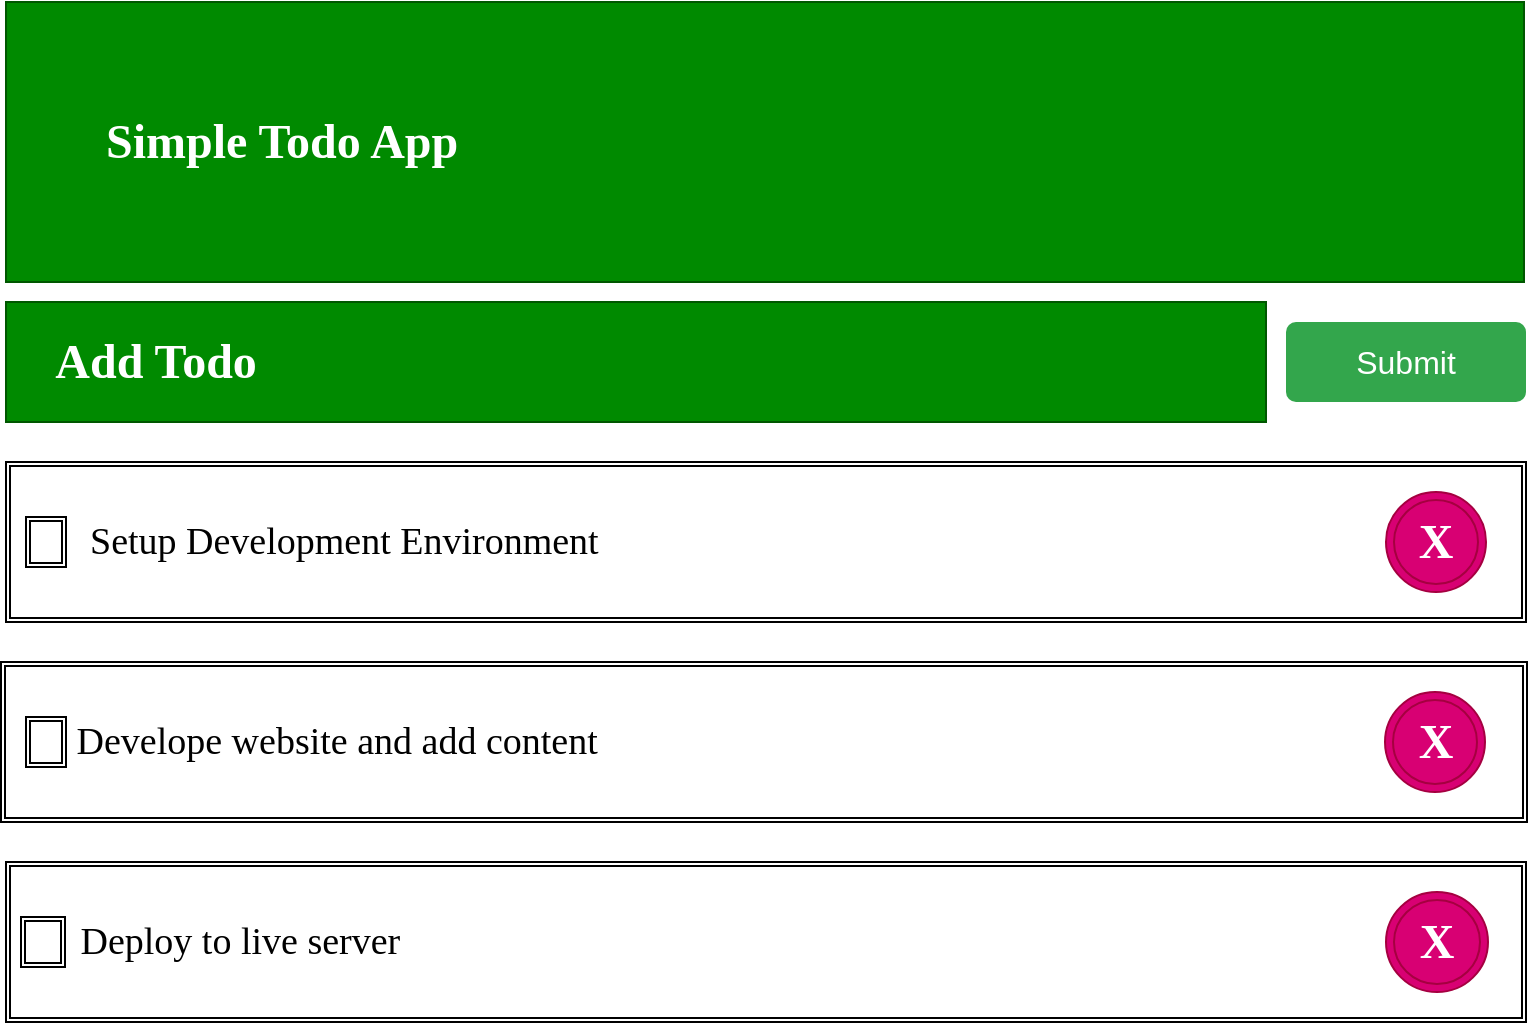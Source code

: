 <mxfile>
    <diagram id="o81jb-nABvXUSz1JmUDk" name="Page-1">
        <mxGraphModel dx="986" dy="503" grid="1" gridSize="10" guides="1" tooltips="1" connect="1" arrows="1" fold="1" page="1" pageScale="1" pageWidth="850" pageHeight="1100" math="0" shadow="0">
            <root>
                <mxCell id="0"/>
                <mxCell id="1" parent="0"/>
                <mxCell id="2" value="&lt;h1&gt;&lt;font face=&quot;Verdana&quot; color=&quot;#ffffff&quot;&gt;&amp;nbsp; &amp;nbsp; &amp;nbsp; &amp;nbsp; Simple Todo App&lt;/font&gt;&lt;/h1&gt;" style="rounded=0;whiteSpace=wrap;html=1;align=left;fillColor=#008a00;strokeColor=#005700;fontColor=#ffffff;" vertex="1" parent="1">
                    <mxGeometry x="40" y="40" width="759" height="140" as="geometry"/>
                </mxCell>
                <mxCell id="3" value="&lt;h1&gt;&lt;font face=&quot;Verdana&quot;&gt;&amp;nbsp; &amp;nbsp; Add Todo&lt;/font&gt;&lt;/h1&gt;" style="rounded=0;whiteSpace=wrap;html=1;align=left;fillColor=#008a00;strokeColor=#005700;fontColor=#ffffff;" vertex="1" parent="1">
                    <mxGeometry x="40" y="190" width="630" height="60" as="geometry"/>
                </mxCell>
                <mxCell id="4" value="Submit" style="html=1;shadow=0;dashed=0;shape=mxgraph.bootstrap.rrect;rSize=5;strokeColor=none;strokeWidth=1;fillColor=#33A64C;fontColor=#FFFFFF;whiteSpace=wrap;align=center;verticalAlign=middle;spacingLeft=0;fontStyle=0;fontSize=16;spacing=5;" vertex="1" parent="1">
                    <mxGeometry x="680" y="200" width="120" height="40" as="geometry"/>
                </mxCell>
                <mxCell id="5" value="&lt;font face=&quot;Verdana&quot; style=&quot;font-size: 19px&quot;&gt;&amp;nbsp; &amp;nbsp; &amp;nbsp; &amp;nbsp; Setup Development Environment&lt;/font&gt;" style="shape=ext;double=1;rounded=0;whiteSpace=wrap;html=1;align=left;" vertex="1" parent="1">
                    <mxGeometry x="40" y="270" width="760" height="80" as="geometry"/>
                </mxCell>
                <mxCell id="6" value="" style="shape=ext;double=1;rounded=0;whiteSpace=wrap;html=1;" vertex="1" parent="1">
                    <mxGeometry x="50" y="297.5" width="20" height="25" as="geometry"/>
                </mxCell>
                <mxCell id="7" value="&lt;h1&gt;&lt;font face=&quot;Verdana&quot; color=&quot;#ffffff&quot;&gt;X&lt;/font&gt;&lt;/h1&gt;" style="ellipse;shape=doubleEllipse;whiteSpace=wrap;html=1;aspect=fixed;fillColor=#d80073;strokeColor=#A50040;fontColor=#ffffff;" vertex="1" parent="1">
                    <mxGeometry x="730" y="285" width="50" height="50" as="geometry"/>
                </mxCell>
                <mxCell id="8" value="&lt;font face=&quot;Verdana&quot; style=&quot;font-size: 19px&quot;&gt;&amp;nbsp; &amp;nbsp; &amp;nbsp; &amp;nbsp;Develope website and add content&lt;/font&gt;" style="shape=ext;double=1;rounded=0;whiteSpace=wrap;html=1;align=left;" vertex="1" parent="1">
                    <mxGeometry x="37.5" y="370" width="763" height="80" as="geometry"/>
                </mxCell>
                <mxCell id="9" value="" style="shape=ext;double=1;rounded=0;whiteSpace=wrap;html=1;" vertex="1" parent="1">
                    <mxGeometry x="50" y="397.5" width="20" height="25" as="geometry"/>
                </mxCell>
                <mxCell id="10" value="&lt;h1&gt;&lt;font face=&quot;Verdana&quot; color=&quot;#ffffff&quot;&gt;X&lt;/font&gt;&lt;/h1&gt;" style="ellipse;shape=doubleEllipse;whiteSpace=wrap;html=1;aspect=fixed;fillColor=#d80073;strokeColor=#A50040;fontColor=#ffffff;" vertex="1" parent="1">
                    <mxGeometry x="729.5" y="385" width="50" height="50" as="geometry"/>
                </mxCell>
                <mxCell id="11" value="&lt;font face=&quot;Verdana&quot; style=&quot;font-size: 19px&quot;&gt;&amp;nbsp; &amp;nbsp; &amp;nbsp; &amp;nbsp;Deploy to live server&lt;/font&gt;" style="shape=ext;double=1;rounded=0;whiteSpace=wrap;html=1;align=left;" vertex="1" parent="1">
                    <mxGeometry x="40" y="470" width="760" height="80" as="geometry"/>
                </mxCell>
                <mxCell id="12" value="" style="shape=ext;double=1;rounded=0;whiteSpace=wrap;html=1;" vertex="1" parent="1">
                    <mxGeometry x="47.5" y="497.5" width="22" height="25" as="geometry"/>
                </mxCell>
                <mxCell id="13" value="&lt;h1&gt;&lt;font face=&quot;Verdana&quot; color=&quot;#ffffff&quot;&gt;X&lt;/font&gt;&lt;/h1&gt;" style="ellipse;shape=doubleEllipse;whiteSpace=wrap;html=1;aspect=fixed;fillColor=#d80073;strokeColor=#A50040;fontColor=#ffffff;" vertex="1" parent="1">
                    <mxGeometry x="730" y="485" width="51" height="50" as="geometry"/>
                </mxCell>
            </root>
        </mxGraphModel>
    </diagram>
</mxfile>